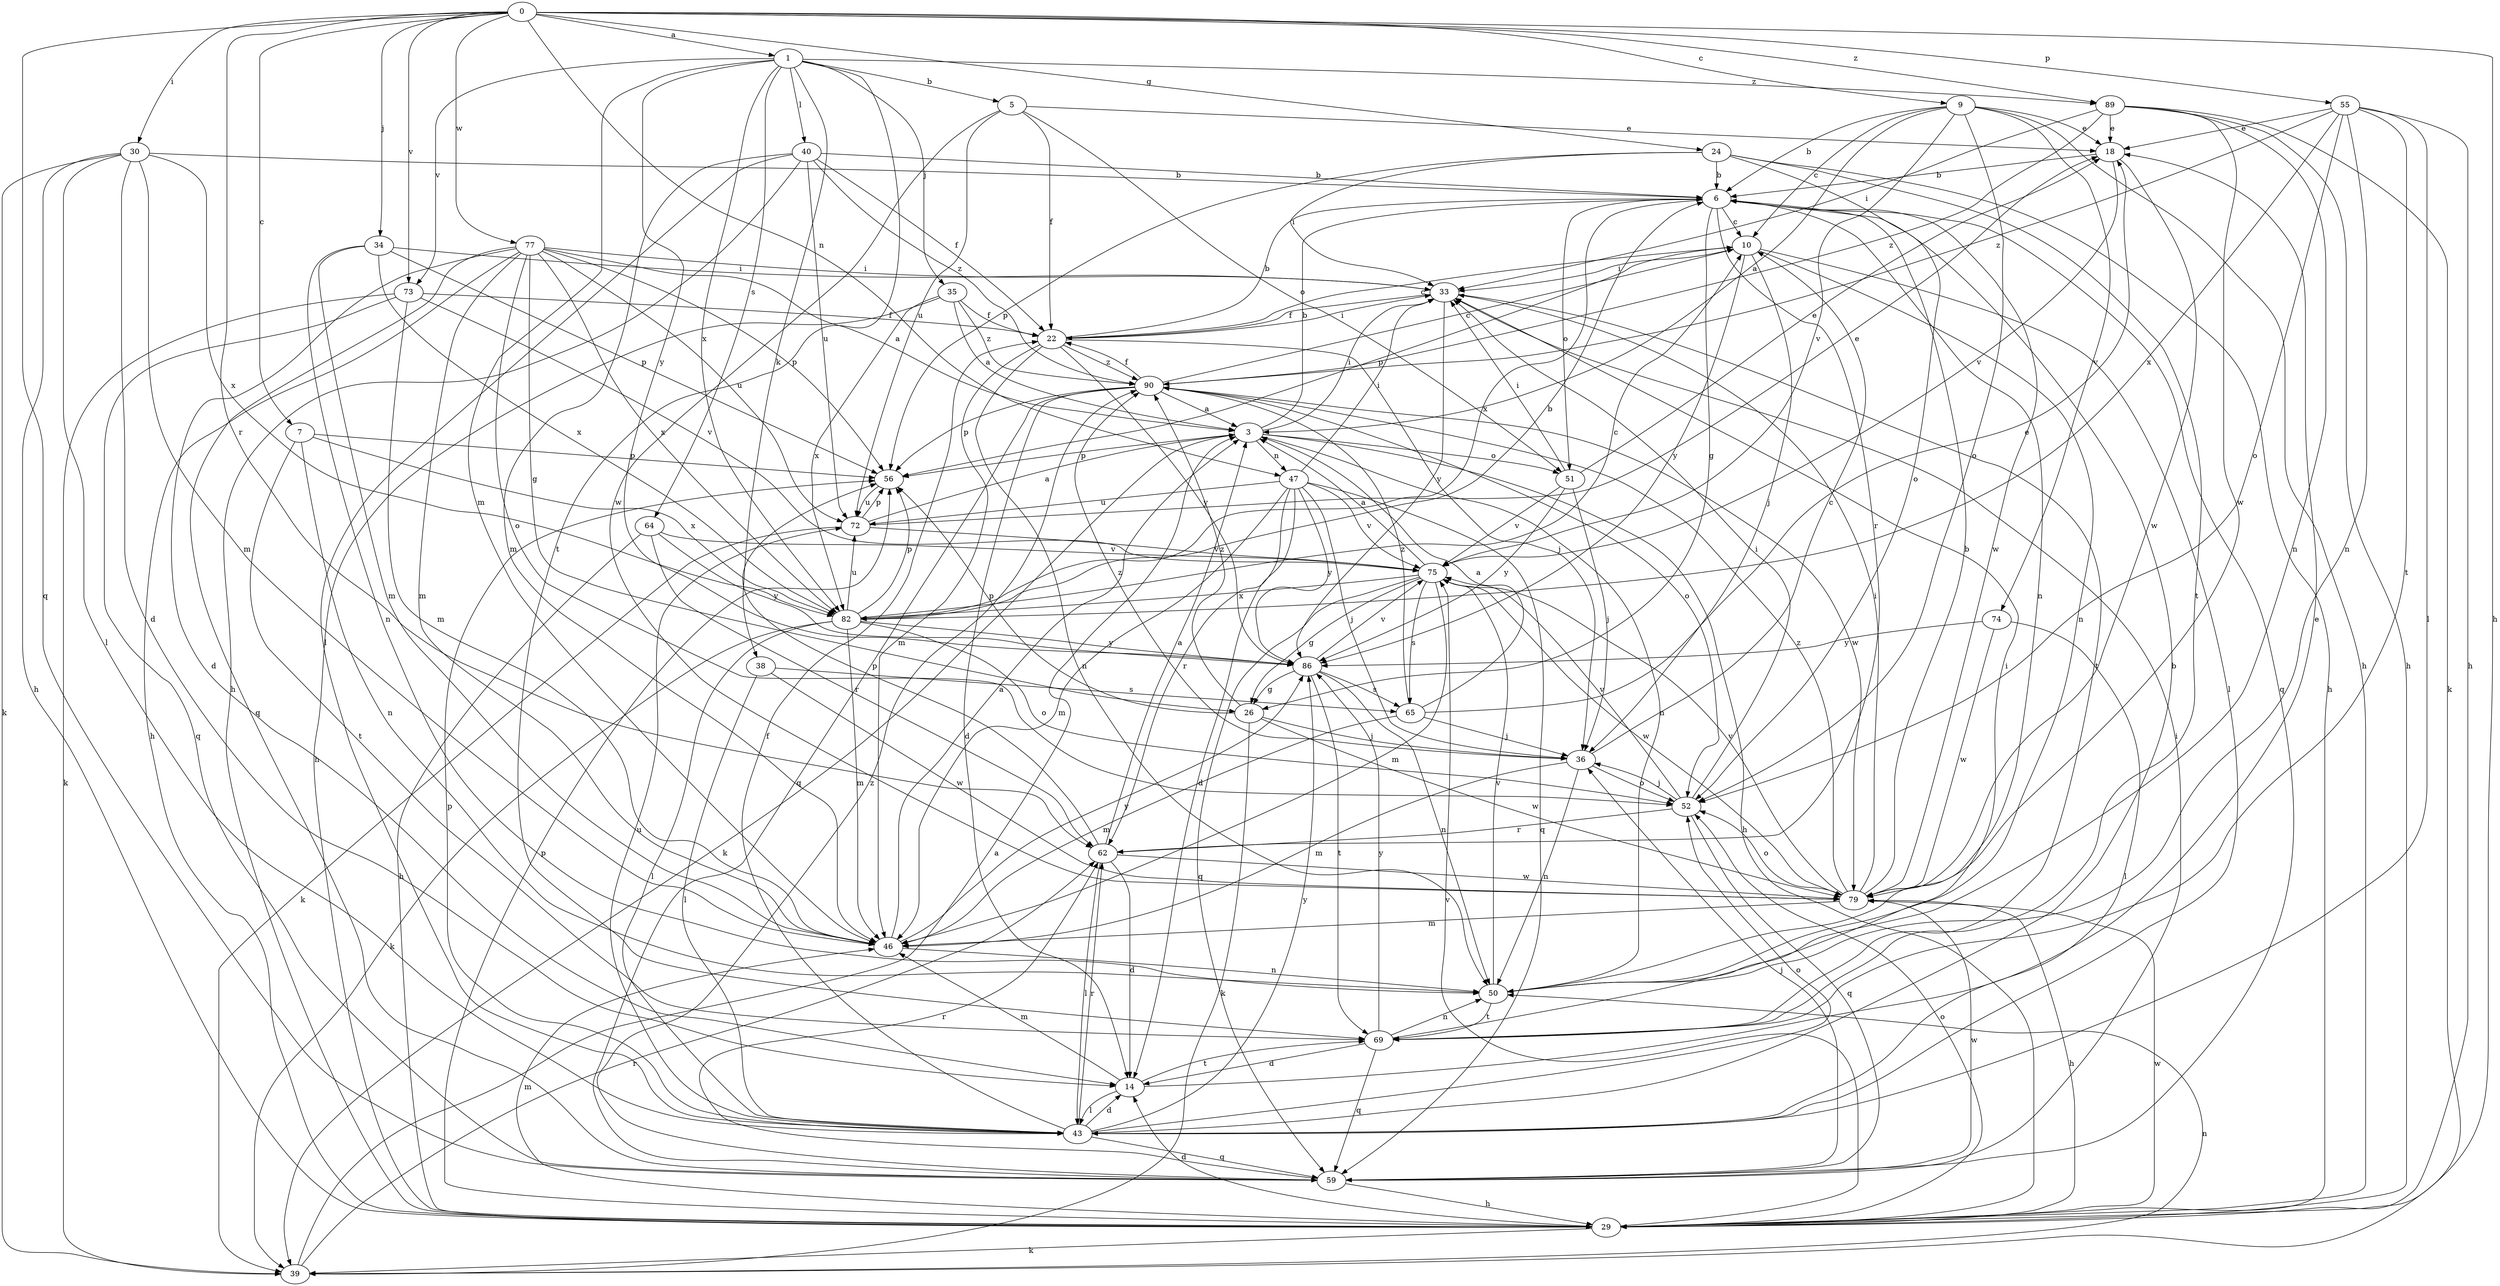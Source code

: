 strict digraph  {
0;
1;
3;
5;
6;
7;
9;
10;
14;
18;
22;
24;
26;
29;
30;
33;
34;
35;
36;
38;
39;
40;
43;
46;
47;
50;
51;
52;
55;
56;
59;
62;
64;
65;
69;
72;
73;
74;
75;
77;
79;
82;
86;
89;
90;
0 -> 1  [label=a];
0 -> 7  [label=c];
0 -> 9  [label=c];
0 -> 24  [label=g];
0 -> 29  [label=h];
0 -> 30  [label=i];
0 -> 34  [label=j];
0 -> 47  [label=n];
0 -> 55  [label=p];
0 -> 59  [label=q];
0 -> 62  [label=r];
0 -> 73  [label=v];
0 -> 77  [label=w];
0 -> 89  [label=z];
1 -> 5  [label=b];
1 -> 35  [label=j];
1 -> 38  [label=k];
1 -> 40  [label=l];
1 -> 46  [label=m];
1 -> 64  [label=s];
1 -> 69  [label=t];
1 -> 73  [label=v];
1 -> 82  [label=x];
1 -> 86  [label=y];
1 -> 89  [label=z];
3 -> 6  [label=b];
3 -> 29  [label=h];
3 -> 33  [label=i];
3 -> 39  [label=k];
3 -> 47  [label=n];
3 -> 50  [label=n];
3 -> 51  [label=o];
3 -> 56  [label=p];
5 -> 18  [label=e];
5 -> 22  [label=f];
5 -> 51  [label=o];
5 -> 72  [label=u];
5 -> 79  [label=w];
6 -> 10  [label=c];
6 -> 26  [label=g];
6 -> 50  [label=n];
6 -> 51  [label=o];
6 -> 59  [label=q];
6 -> 62  [label=r];
6 -> 79  [label=w];
6 -> 82  [label=x];
7 -> 50  [label=n];
7 -> 56  [label=p];
7 -> 69  [label=t];
7 -> 82  [label=x];
9 -> 3  [label=a];
9 -> 6  [label=b];
9 -> 10  [label=c];
9 -> 18  [label=e];
9 -> 29  [label=h];
9 -> 52  [label=o];
9 -> 74  [label=v];
9 -> 75  [label=v];
10 -> 33  [label=i];
10 -> 36  [label=j];
10 -> 43  [label=l];
10 -> 50  [label=n];
10 -> 56  [label=p];
10 -> 86  [label=y];
14 -> 18  [label=e];
14 -> 43  [label=l];
14 -> 46  [label=m];
14 -> 69  [label=t];
18 -> 6  [label=b];
18 -> 75  [label=v];
18 -> 79  [label=w];
22 -> 6  [label=b];
22 -> 10  [label=c];
22 -> 33  [label=i];
22 -> 36  [label=j];
22 -> 46  [label=m];
22 -> 50  [label=n];
22 -> 86  [label=y];
22 -> 90  [label=z];
24 -> 6  [label=b];
24 -> 29  [label=h];
24 -> 33  [label=i];
24 -> 52  [label=o];
24 -> 56  [label=p];
24 -> 69  [label=t];
26 -> 36  [label=j];
26 -> 39  [label=k];
26 -> 56  [label=p];
26 -> 79  [label=w];
26 -> 90  [label=z];
29 -> 14  [label=d];
29 -> 39  [label=k];
29 -> 46  [label=m];
29 -> 52  [label=o];
29 -> 56  [label=p];
29 -> 75  [label=v];
29 -> 79  [label=w];
30 -> 6  [label=b];
30 -> 14  [label=d];
30 -> 29  [label=h];
30 -> 39  [label=k];
30 -> 43  [label=l];
30 -> 46  [label=m];
30 -> 82  [label=x];
33 -> 22  [label=f];
33 -> 69  [label=t];
33 -> 86  [label=y];
34 -> 33  [label=i];
34 -> 46  [label=m];
34 -> 50  [label=n];
34 -> 56  [label=p];
34 -> 82  [label=x];
35 -> 3  [label=a];
35 -> 22  [label=f];
35 -> 29  [label=h];
35 -> 82  [label=x];
35 -> 90  [label=z];
36 -> 10  [label=c];
36 -> 46  [label=m];
36 -> 50  [label=n];
36 -> 52  [label=o];
36 -> 90  [label=z];
38 -> 43  [label=l];
38 -> 65  [label=s];
38 -> 79  [label=w];
39 -> 3  [label=a];
39 -> 50  [label=n];
39 -> 62  [label=r];
40 -> 6  [label=b];
40 -> 22  [label=f];
40 -> 29  [label=h];
40 -> 43  [label=l];
40 -> 46  [label=m];
40 -> 72  [label=u];
40 -> 90  [label=z];
43 -> 6  [label=b];
43 -> 14  [label=d];
43 -> 22  [label=f];
43 -> 52  [label=o];
43 -> 56  [label=p];
43 -> 59  [label=q];
43 -> 62  [label=r];
43 -> 72  [label=u];
43 -> 86  [label=y];
46 -> 3  [label=a];
46 -> 50  [label=n];
46 -> 86  [label=y];
47 -> 14  [label=d];
47 -> 33  [label=i];
47 -> 36  [label=j];
47 -> 46  [label=m];
47 -> 59  [label=q];
47 -> 62  [label=r];
47 -> 72  [label=u];
47 -> 75  [label=v];
47 -> 86  [label=y];
50 -> 69  [label=t];
50 -> 75  [label=v];
51 -> 18  [label=e];
51 -> 33  [label=i];
51 -> 36  [label=j];
51 -> 75  [label=v];
51 -> 86  [label=y];
52 -> 33  [label=i];
52 -> 36  [label=j];
52 -> 59  [label=q];
52 -> 62  [label=r];
52 -> 75  [label=v];
55 -> 18  [label=e];
55 -> 29  [label=h];
55 -> 43  [label=l];
55 -> 50  [label=n];
55 -> 52  [label=o];
55 -> 69  [label=t];
55 -> 82  [label=x];
55 -> 90  [label=z];
56 -> 72  [label=u];
59 -> 29  [label=h];
59 -> 33  [label=i];
59 -> 36  [label=j];
59 -> 62  [label=r];
59 -> 79  [label=w];
59 -> 90  [label=z];
62 -> 3  [label=a];
62 -> 14  [label=d];
62 -> 43  [label=l];
62 -> 56  [label=p];
62 -> 79  [label=w];
64 -> 29  [label=h];
64 -> 62  [label=r];
64 -> 75  [label=v];
64 -> 86  [label=y];
65 -> 3  [label=a];
65 -> 18  [label=e];
65 -> 36  [label=j];
65 -> 46  [label=m];
65 -> 90  [label=z];
69 -> 14  [label=d];
69 -> 33  [label=i];
69 -> 50  [label=n];
69 -> 59  [label=q];
69 -> 86  [label=y];
72 -> 3  [label=a];
72 -> 18  [label=e];
72 -> 39  [label=k];
72 -> 56  [label=p];
72 -> 75  [label=v];
73 -> 22  [label=f];
73 -> 39  [label=k];
73 -> 46  [label=m];
73 -> 59  [label=q];
73 -> 75  [label=v];
74 -> 43  [label=l];
74 -> 79  [label=w];
74 -> 86  [label=y];
75 -> 3  [label=a];
75 -> 26  [label=g];
75 -> 46  [label=m];
75 -> 59  [label=q];
75 -> 65  [label=s];
75 -> 79  [label=w];
75 -> 82  [label=x];
77 -> 3  [label=a];
77 -> 14  [label=d];
77 -> 26  [label=g];
77 -> 29  [label=h];
77 -> 33  [label=i];
77 -> 46  [label=m];
77 -> 52  [label=o];
77 -> 56  [label=p];
77 -> 59  [label=q];
77 -> 72  [label=u];
77 -> 82  [label=x];
79 -> 6  [label=b];
79 -> 29  [label=h];
79 -> 33  [label=i];
79 -> 46  [label=m];
79 -> 52  [label=o];
79 -> 75  [label=v];
79 -> 90  [label=z];
82 -> 6  [label=b];
82 -> 10  [label=c];
82 -> 39  [label=k];
82 -> 43  [label=l];
82 -> 46  [label=m];
82 -> 52  [label=o];
82 -> 56  [label=p];
82 -> 72  [label=u];
82 -> 86  [label=y];
86 -> 26  [label=g];
86 -> 50  [label=n];
86 -> 65  [label=s];
86 -> 69  [label=t];
86 -> 75  [label=v];
89 -> 18  [label=e];
89 -> 29  [label=h];
89 -> 33  [label=i];
89 -> 39  [label=k];
89 -> 50  [label=n];
89 -> 79  [label=w];
89 -> 90  [label=z];
90 -> 3  [label=a];
90 -> 10  [label=c];
90 -> 14  [label=d];
90 -> 22  [label=f];
90 -> 52  [label=o];
90 -> 56  [label=p];
90 -> 59  [label=q];
90 -> 79  [label=w];
}
